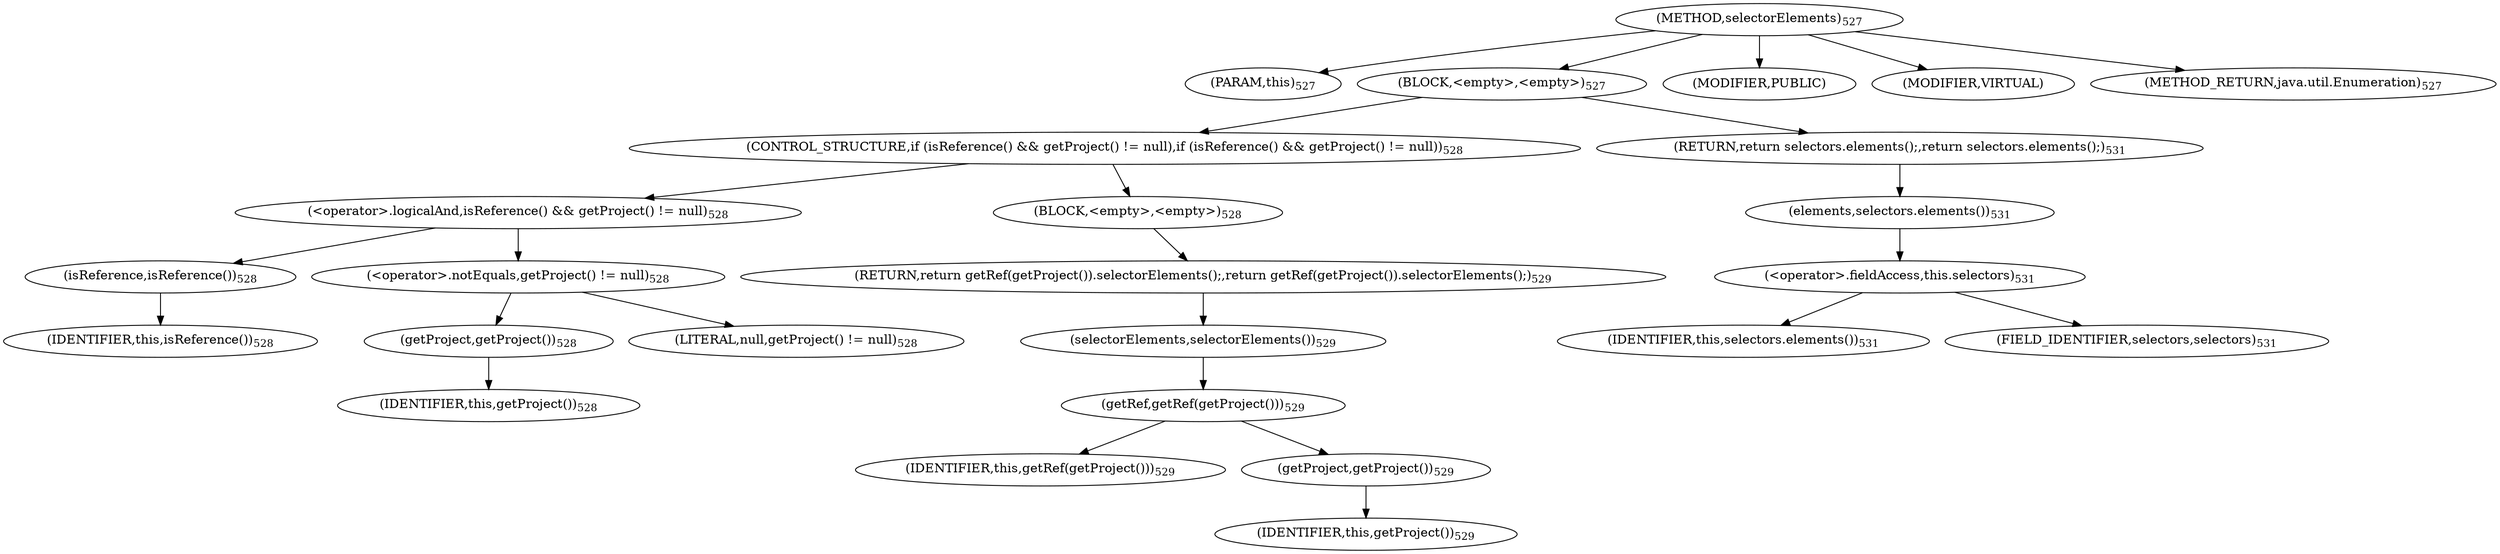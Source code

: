 digraph "selectorElements" {  
"1164" [label = <(METHOD,selectorElements)<SUB>527</SUB>> ]
"123" [label = <(PARAM,this)<SUB>527</SUB>> ]
"1165" [label = <(BLOCK,&lt;empty&gt;,&lt;empty&gt;)<SUB>527</SUB>> ]
"1166" [label = <(CONTROL_STRUCTURE,if (isReference() &amp;&amp; getProject() != null),if (isReference() &amp;&amp; getProject() != null))<SUB>528</SUB>> ]
"1167" [label = <(&lt;operator&gt;.logicalAnd,isReference() &amp;&amp; getProject() != null)<SUB>528</SUB>> ]
"1168" [label = <(isReference,isReference())<SUB>528</SUB>> ]
"122" [label = <(IDENTIFIER,this,isReference())<SUB>528</SUB>> ]
"1169" [label = <(&lt;operator&gt;.notEquals,getProject() != null)<SUB>528</SUB>> ]
"1170" [label = <(getProject,getProject())<SUB>528</SUB>> ]
"124" [label = <(IDENTIFIER,this,getProject())<SUB>528</SUB>> ]
"1171" [label = <(LITERAL,null,getProject() != null)<SUB>528</SUB>> ]
"1172" [label = <(BLOCK,&lt;empty&gt;,&lt;empty&gt;)<SUB>528</SUB>> ]
"1173" [label = <(RETURN,return getRef(getProject()).selectorElements();,return getRef(getProject()).selectorElements();)<SUB>529</SUB>> ]
"1174" [label = <(selectorElements,selectorElements())<SUB>529</SUB>> ]
"1175" [label = <(getRef,getRef(getProject()))<SUB>529</SUB>> ]
"126" [label = <(IDENTIFIER,this,getRef(getProject()))<SUB>529</SUB>> ]
"1176" [label = <(getProject,getProject())<SUB>529</SUB>> ]
"125" [label = <(IDENTIFIER,this,getProject())<SUB>529</SUB>> ]
"1177" [label = <(RETURN,return selectors.elements();,return selectors.elements();)<SUB>531</SUB>> ]
"1178" [label = <(elements,selectors.elements())<SUB>531</SUB>> ]
"1179" [label = <(&lt;operator&gt;.fieldAccess,this.selectors)<SUB>531</SUB>> ]
"1180" [label = <(IDENTIFIER,this,selectors.elements())<SUB>531</SUB>> ]
"1181" [label = <(FIELD_IDENTIFIER,selectors,selectors)<SUB>531</SUB>> ]
"1182" [label = <(MODIFIER,PUBLIC)> ]
"1183" [label = <(MODIFIER,VIRTUAL)> ]
"1184" [label = <(METHOD_RETURN,java.util.Enumeration)<SUB>527</SUB>> ]
  "1164" -> "123" 
  "1164" -> "1165" 
  "1164" -> "1182" 
  "1164" -> "1183" 
  "1164" -> "1184" 
  "1165" -> "1166" 
  "1165" -> "1177" 
  "1166" -> "1167" 
  "1166" -> "1172" 
  "1167" -> "1168" 
  "1167" -> "1169" 
  "1168" -> "122" 
  "1169" -> "1170" 
  "1169" -> "1171" 
  "1170" -> "124" 
  "1172" -> "1173" 
  "1173" -> "1174" 
  "1174" -> "1175" 
  "1175" -> "126" 
  "1175" -> "1176" 
  "1176" -> "125" 
  "1177" -> "1178" 
  "1178" -> "1179" 
  "1179" -> "1180" 
  "1179" -> "1181" 
}
